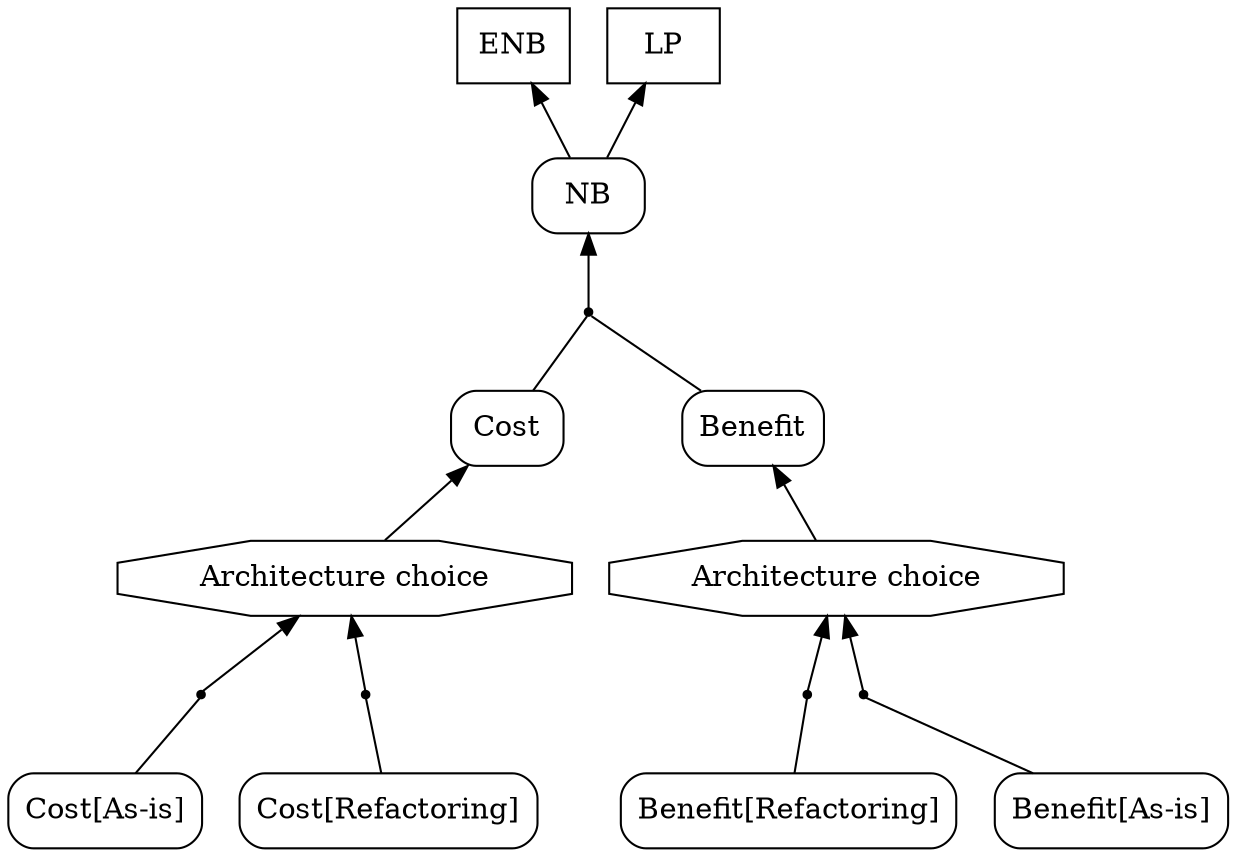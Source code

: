 digraph G { 
rankdir = BT 
AndRef0[shape = point] 
1[label="Architecture choice", shape = polygon, sides =8]1->"Benefit"
"Benefit[As-is]"[shape = box, style = rounded] 
AndRef0->1
"Benefit[As-is]"->AndRef0 [dir = none] 
AndRef1[shape = point] 
1[label="Architecture choice", shape = polygon, sides =8]"Benefit[Refactoring]"[shape = box, style = rounded] 
AndRef1->1
"Benefit[Refactoring]"->AndRef1 [dir = none] 
"Benefit"[shape = box, style = rounded] 
AndRef2[shape = point] 
3[label="Architecture choice", shape = polygon, sides =8]3->"Cost"
"Cost[As-is]"[shape = box, style = rounded] 
AndRef2->3
"Cost[As-is]"->AndRef2 [dir = none] 
AndRef3[shape = point] 
3[label="Architecture choice", shape = polygon, sides =8]"Cost[Refactoring]"[shape = box, style = rounded] 
AndRef3->3
"Cost[Refactoring]"->AndRef3 [dir = none] 
"Cost"[shape = box, style = rounded] 
"NB"[shape = box, style = rounded] 
AndRef4[shape = point] 
AndRef4->"NB"
"Benefit"->AndRef4 [dir = none] 
"Cost"->AndRef4 [dir = none] 
ENB [shape = box] 
NB->"ENB"
LP [shape = box] 
NB->"LP"
}
